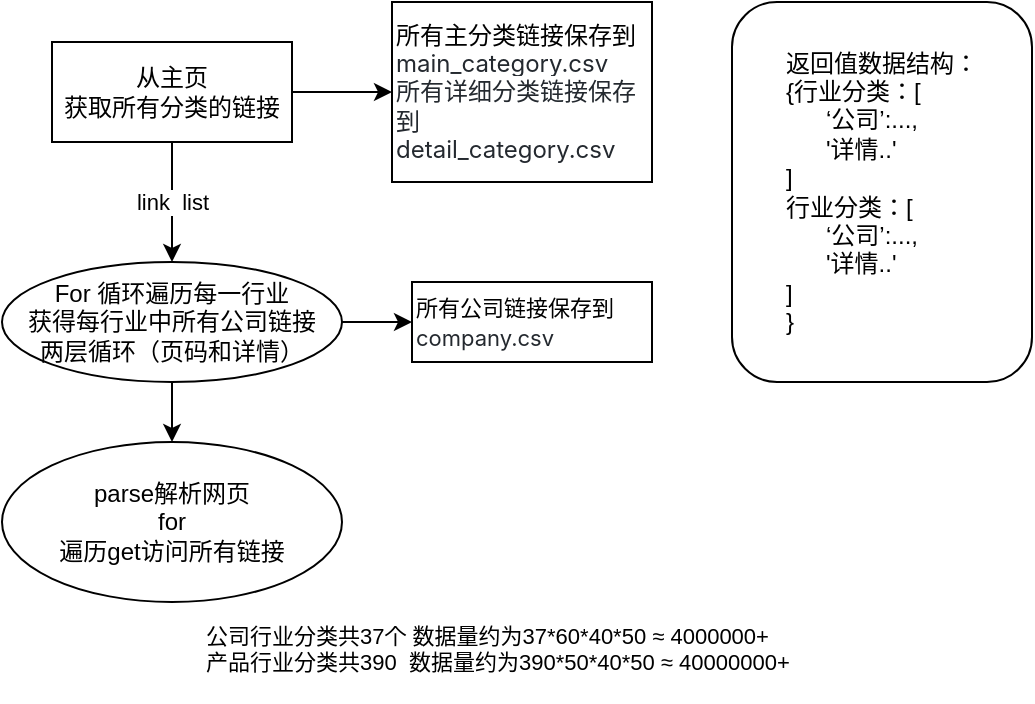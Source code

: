 <mxfile version="18.1.3" type="device"><diagram id="VRvwUtWq0SQxapMnA1WN" name="Page-1"><mxGraphModel dx="696" dy="1529" grid="1" gridSize="10" guides="1" tooltips="1" connect="1" arrows="1" fold="1" page="1" pageScale="1" pageWidth="827" pageHeight="1169" math="0" shadow="0"><root><mxCell id="0"/><mxCell id="1" parent="0"/><mxCell id="0gieaiUy5QGsHSr29B8p-3" value="link&amp;nbsp; list" style="edgeStyle=orthogonalEdgeStyle;rounded=0;orthogonalLoop=1;jettySize=auto;html=1;" parent="1" source="0gieaiUy5QGsHSr29B8p-1" target="0gieaiUy5QGsHSr29B8p-4" edge="1"><mxGeometry relative="1" as="geometry"><mxPoint x="200" y="120" as="targetPoint"/></mxGeometry></mxCell><mxCell id="TLIQhQfWMh3AQfn3VzIt-9" value="" style="edgeStyle=orthogonalEdgeStyle;rounded=0;orthogonalLoop=1;jettySize=auto;html=1;fontSize=12;" edge="1" parent="1" source="0gieaiUy5QGsHSr29B8p-1" target="TLIQhQfWMh3AQfn3VzIt-2"><mxGeometry relative="1" as="geometry"/></mxCell><mxCell id="0gieaiUy5QGsHSr29B8p-1" value="&lt;font style=&quot;vertical-align: inherit;&quot;&gt;&lt;font style=&quot;vertical-align: inherit;&quot;&gt;&lt;font style=&quot;vertical-align: inherit;&quot;&gt;&lt;font style=&quot;vertical-align: inherit;&quot;&gt;&lt;font style=&quot;vertical-align: inherit;&quot;&gt;&lt;font style=&quot;vertical-align: inherit;&quot;&gt;&lt;font style=&quot;vertical-align: inherit;&quot;&gt;&lt;font style=&quot;vertical-align: inherit;&quot;&gt;从主页&lt;/font&gt;&lt;/font&gt;&lt;br&gt;&lt;font style=&quot;vertical-align: inherit;&quot;&gt;&lt;font style=&quot;vertical-align: inherit;&quot;&gt;获取所有分类的链接&lt;/font&gt;&lt;/font&gt;&lt;/font&gt;&lt;/font&gt;&lt;/font&gt;&lt;/font&gt;&lt;br&gt;&lt;/font&gt;&lt;/font&gt;" style="rounded=0;whiteSpace=wrap;html=1;" parent="1" vertex="1"><mxGeometry x="140" y="-120" width="120" height="50" as="geometry"/></mxCell><mxCell id="TLIQhQfWMh3AQfn3VzIt-13" value="" style="edgeStyle=orthogonalEdgeStyle;rounded=0;orthogonalLoop=1;jettySize=auto;html=1;fontSize=12;" edge="1" parent="1" source="0gieaiUy5QGsHSr29B8p-4" target="0gieaiUy5QGsHSr29B8p-7"><mxGeometry relative="1" as="geometry"/></mxCell><mxCell id="TLIQhQfWMh3AQfn3VzIt-15" value="" style="edgeStyle=orthogonalEdgeStyle;rounded=0;orthogonalLoop=1;jettySize=auto;html=1;fontSize=12;" edge="1" parent="1" source="0gieaiUy5QGsHSr29B8p-4" target="TLIQhQfWMh3AQfn3VzIt-14"><mxGeometry relative="1" as="geometry"/></mxCell><mxCell id="0gieaiUy5QGsHSr29B8p-4" value="&lt;font style=&quot;vertical-align: inherit;&quot;&gt;&lt;font style=&quot;vertical-align: inherit;&quot;&gt;For 循环遍历每一行业&lt;br&gt;获得每行业中所有公司链接&lt;br&gt;两层循环（页码和详情）&lt;br&gt;&lt;/font&gt;&lt;/font&gt;" style="ellipse;whiteSpace=wrap;html=1;rounded=0;" parent="1" vertex="1"><mxGeometry x="115" y="-10" width="170" height="60" as="geometry"/></mxCell><mxCell id="0gieaiUy5QGsHSr29B8p-7" value="parse解析网页&lt;br&gt;for &lt;br&gt;遍历get访问所有链接" style="ellipse;whiteSpace=wrap;html=1;align=center;" parent="1" vertex="1"><mxGeometry x="115" y="80" width="170" height="80" as="geometry"/></mxCell><mxCell id="0gieaiUy5QGsHSr29B8p-8" value="&lt;div style=&quot;text-align: left;&quot;&gt;&lt;span style=&quot;background-color: initial;&quot;&gt;返回值数据结构：&lt;/span&gt;&lt;/div&gt;&lt;div style=&quot;text-align: left;&quot;&gt;&lt;span style=&quot;background-color: initial;&quot;&gt;{行业分类：[&lt;/span&gt;&lt;/div&gt;&lt;div style=&quot;text-align: left;&quot;&gt;&lt;span style=&quot;background-color: initial;&quot;&gt;&amp;nbsp; &amp;nbsp; &amp;nbsp; ‘公司’:...,&lt;/span&gt;&lt;/div&gt;&lt;div style=&quot;text-align: left;&quot;&gt;&lt;span style=&quot;background-color: initial;&quot;&gt;&amp;nbsp; &amp;nbsp; &amp;nbsp; '详情..'&lt;/span&gt;&lt;/div&gt;&lt;div style=&quot;text-align: left;&quot;&gt;&lt;span style=&quot;background-color: initial;&quot;&gt;]&lt;/span&gt;&lt;/div&gt;&lt;div style=&quot;text-align: left;&quot;&gt;&lt;div&gt;&lt;span style=&quot;background-color: initial;&quot;&gt;行业分类：[&lt;/span&gt;&lt;/div&gt;&lt;div&gt;&lt;span style=&quot;background-color: initial;&quot;&gt;&amp;nbsp; &amp;nbsp; &amp;nbsp; ‘公司’:...,&lt;/span&gt;&lt;/div&gt;&lt;div&gt;&lt;span style=&quot;background-color: initial;&quot;&gt;&amp;nbsp; &amp;nbsp; &amp;nbsp; '详情..'&lt;/span&gt;&lt;/div&gt;&lt;div&gt;&lt;span style=&quot;background-color: initial;&quot;&gt;]&lt;/span&gt;&lt;/div&gt;&lt;/div&gt;&lt;div style=&quot;text-align: left;&quot;&gt;&lt;span style=&quot;background-color: initial;&quot;&gt;}&lt;/span&gt;&lt;/div&gt;" style="rounded=1;whiteSpace=wrap;html=1;" parent="1" vertex="1"><mxGeometry x="480" y="-140" width="150" height="190" as="geometry"/></mxCell><mxCell id="TLIQhQfWMh3AQfn3VzIt-2" value="&lt;font style=&quot;font-size: 12px;&quot;&gt;所有主分类链接保存到&lt;span style=&quot;color: rgb(36, 41, 47); font-family: -apple-system, BlinkMacSystemFont, &amp;quot;Segoe UI&amp;quot;, Helvetica, Arial, sans-serif, &amp;quot;Apple Color Emoji&amp;quot;, &amp;quot;Segoe UI Emoji&amp;quot;; background-color: rgb(255, 255, 255);&quot;&gt;main_category.csv&lt;br&gt;&lt;/span&gt;&lt;span style=&quot;color: rgb(36, 41, 47); font-family: -apple-system, BlinkMacSystemFont, &amp;quot;Segoe UI&amp;quot;, Helvetica, Arial, sans-serif, &amp;quot;Apple Color Emoji&amp;quot;, &amp;quot;Segoe UI Emoji&amp;quot;; background-color: rgb(255, 255, 255);&quot;&gt;所有详细分类链接保存到&lt;/span&gt;&lt;br style=&quot;color: rgb(36, 41, 47); font-family: -apple-system, BlinkMacSystemFont, &amp;quot;Segoe UI&amp;quot;, Helvetica, Arial, sans-serif, &amp;quot;Apple Color Emoji&amp;quot;, &amp;quot;Segoe UI Emoji&amp;quot;;&quot;&gt;&lt;span style=&quot;color: rgb(36, 41, 47); font-family: -apple-system, BlinkMacSystemFont, &amp;quot;Segoe UI&amp;quot;, Helvetica, Arial, sans-serif, &amp;quot;Apple Color Emoji&amp;quot;, &amp;quot;Segoe UI Emoji&amp;quot;; background-color: rgb(255, 255, 255);&quot;&gt;detail_category.csv&lt;/span&gt;&lt;span style=&quot;color: rgb(36, 41, 47); font-family: -apple-system, BlinkMacSystemFont, &amp;quot;Segoe UI&amp;quot;, Helvetica, Arial, sans-serif, &amp;quot;Apple Color Emoji&amp;quot;, &amp;quot;Segoe UI Emoji&amp;quot;; background-color: rgb(255, 255, 255);&quot;&gt;&lt;br&gt;&lt;/span&gt;&lt;/font&gt;" style="whiteSpace=wrap;html=1;rounded=0;align=left;" vertex="1" parent="1"><mxGeometry x="310" y="-140" width="130" height="90" as="geometry"/></mxCell><mxCell id="TLIQhQfWMh3AQfn3VzIt-14" value="&lt;font style=&quot;font-size: 11px;&quot;&gt;所有公司链接保存到&lt;span style=&quot;color: rgb(36, 41, 47); font-family: -apple-system, BlinkMacSystemFont, &amp;quot;Segoe UI&amp;quot;, Helvetica, Arial, sans-serif, &amp;quot;Apple Color Emoji&amp;quot;, &amp;quot;Segoe UI Emoji&amp;quot;; background-color: rgb(255, 255, 255); font-size: 11px;&quot;&gt;company.csv&lt;/span&gt;&lt;/font&gt;" style="whiteSpace=wrap;html=1;rounded=0;align=left;" vertex="1" parent="1"><mxGeometry x="320" width="120" height="40" as="geometry"/></mxCell><mxCell id="TLIQhQfWMh3AQfn3VzIt-16" value="&lt;font style=&quot;vertical-align: inherit;&quot;&gt;&lt;font style=&quot;vertical-align: inherit;&quot;&gt;&lt;font style=&quot;vertical-align: inherit;&quot;&gt;&lt;font style=&quot;vertical-align: inherit;&quot;&gt;公司行业分类共37个 数据量约为37*60*40*50 ≈ 4000000+&lt;/font&gt;&lt;/font&gt;&lt;br&gt;产品行业分类共390&amp;nbsp; 数据量约为390*50*40*50 ≈ 40000000+&lt;br&gt;&amp;nbsp;&lt;/font&gt;&lt;/font&gt;" style="text;html=1;align=left;verticalAlign=middle;resizable=0;points=[];autosize=1;strokeColor=none;fillColor=none;fontSize=11;" vertex="1" parent="1"><mxGeometry x="215" y="170" width="330" height="40" as="geometry"/></mxCell></root></mxGraphModel></diagram></mxfile>